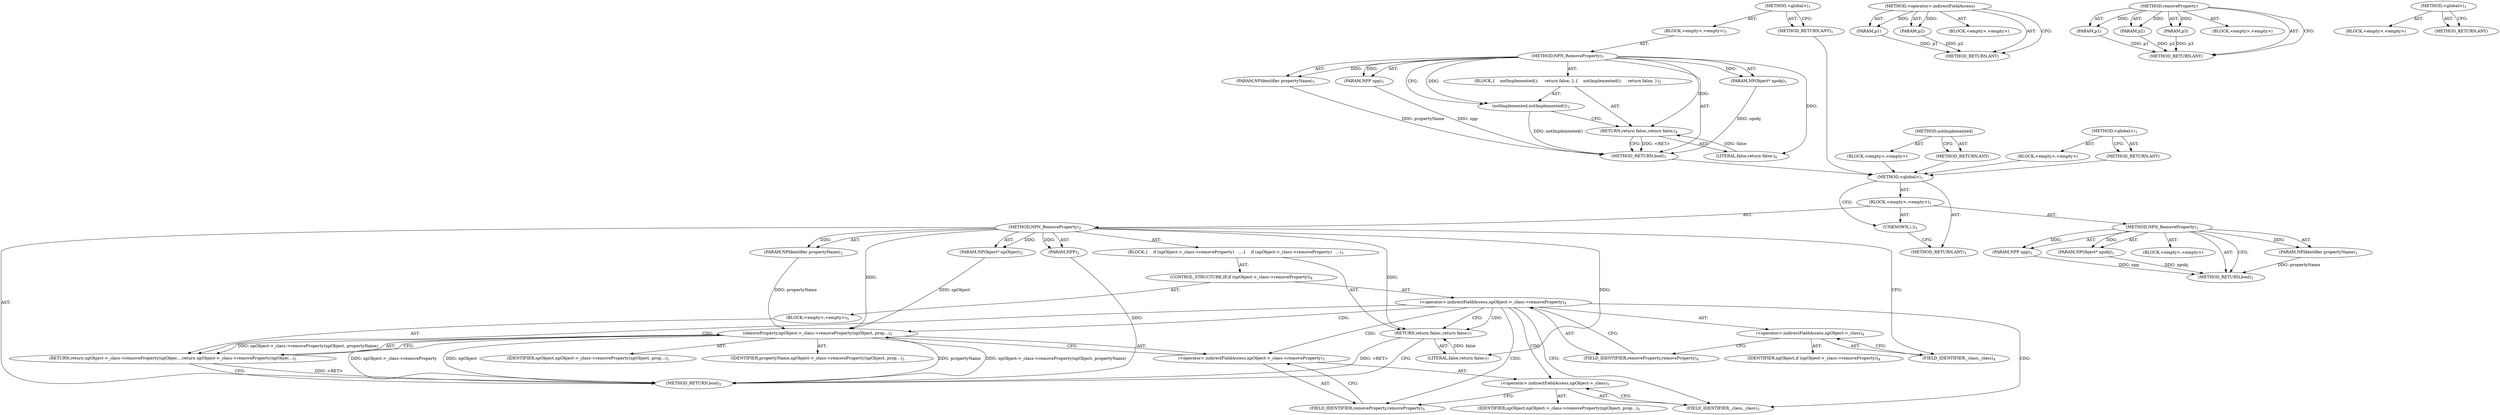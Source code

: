 digraph "NPN_RemoveProperty" {
vulnerable_6 [label=<(METHOD,&lt;global&gt;)<SUB>1</SUB>>];
vulnerable_7 [label=<(BLOCK,&lt;empty&gt;,&lt;empty&gt;)<SUB>1</SUB>>];
vulnerable_8 [label=<(METHOD,NPN_RemoveProperty)<SUB>1</SUB>>];
vulnerable_9 [label=<(PARAM,NPP npp)<SUB>1</SUB>>];
vulnerable_10 [label=<(PARAM,NPObject* npobj)<SUB>1</SUB>>];
vulnerable_11 [label=<(PARAM,NPIdentifier propertyName)<SUB>1</SUB>>];
vulnerable_12 [label=<(BLOCK,{
    notImplemented();
     return false;
 },{
    notImplemented();
     return false;
 })<SUB>2</SUB>>];
vulnerable_13 [label=<(notImplemented,notImplemented())<SUB>3</SUB>>];
vulnerable_14 [label=<(RETURN,return false;,return false;)<SUB>4</SUB>>];
vulnerable_15 [label=<(LITERAL,false,return false;)<SUB>4</SUB>>];
vulnerable_16 [label=<(METHOD_RETURN,bool)<SUB>1</SUB>>];
vulnerable_18 [label=<(METHOD_RETURN,ANY)<SUB>1</SUB>>];
vulnerable_39 [label=<(METHOD,notImplemented)>];
vulnerable_40 [label=<(BLOCK,&lt;empty&gt;,&lt;empty&gt;)>];
vulnerable_41 [label=<(METHOD_RETURN,ANY)>];
vulnerable_33 [label=<(METHOD,&lt;global&gt;)<SUB>1</SUB>>];
vulnerable_34 [label=<(BLOCK,&lt;empty&gt;,&lt;empty&gt;)>];
vulnerable_35 [label=<(METHOD_RETURN,ANY)>];
fixed_6 [label=<(METHOD,&lt;global&gt;)<SUB>1</SUB>>];
fixed_7 [label=<(BLOCK,&lt;empty&gt;,&lt;empty&gt;)<SUB>1</SUB>>];
fixed_8 [label=<(METHOD,NPN_RemoveProperty)<SUB>1</SUB>>];
fixed_9 [label=<(PARAM,NPP npp)<SUB>1</SUB>>];
fixed_10 [label=<(PARAM,NPObject* npobj)<SUB>1</SUB>>];
fixed_11 [label=<(PARAM,NPIdentifier propertyName)<SUB>1</SUB>>];
fixed_12 [label=<(BLOCK,&lt;empty&gt;,&lt;empty&gt;)>];
fixed_13 [label=<(METHOD_RETURN,bool)<SUB>1</SUB>>];
fixed_15 [label=<(UNKNOWN,),))<SUB>1</SUB>>];
fixed_16 [label=<(METHOD,NPN_RemoveProperty)<SUB>2</SUB>>];
fixed_17 [label=<(PARAM,NPP)<SUB>2</SUB>>];
fixed_18 [label=<(PARAM,NPObject* npObject)<SUB>2</SUB>>];
fixed_19 [label=<(PARAM,NPIdentifier propertyName)<SUB>2</SUB>>];
fixed_20 [label=<(BLOCK,{
    if (npObject-&gt;_class-&gt;removeProperty)
   ...,{
    if (npObject-&gt;_class-&gt;removeProperty)
   ...)<SUB>3</SUB>>];
fixed_21 [label=<(CONTROL_STRUCTURE,IF,if (npObject-&gt;_class-&gt;removeProperty))<SUB>4</SUB>>];
fixed_22 [label=<(&lt;operator&gt;.indirectFieldAccess,npObject-&gt;_class-&gt;removeProperty)<SUB>4</SUB>>];
fixed_23 [label=<(&lt;operator&gt;.indirectFieldAccess,npObject-&gt;_class)<SUB>4</SUB>>];
fixed_24 [label=<(IDENTIFIER,npObject,if (npObject-&gt;_class-&gt;removeProperty))<SUB>4</SUB>>];
fixed_25 [label=<(FIELD_IDENTIFIER,_class,_class)<SUB>4</SUB>>];
fixed_26 [label=<(FIELD_IDENTIFIER,removeProperty,removeProperty)<SUB>4</SUB>>];
fixed_27 [label=<(BLOCK,&lt;empty&gt;,&lt;empty&gt;)<SUB>5</SUB>>];
fixed_28 [label=<(RETURN,return npObject-&gt;_class-&gt;removeProperty(npObjec...,return npObject-&gt;_class-&gt;removeProperty(npObjec...)<SUB>5</SUB>>];
fixed_29 [label=<(removeProperty,npObject-&gt;_class-&gt;removeProperty(npObject, prop...)<SUB>5</SUB>>];
fixed_30 [label=<(&lt;operator&gt;.indirectFieldAccess,npObject-&gt;_class-&gt;removeProperty)<SUB>5</SUB>>];
fixed_31 [label=<(&lt;operator&gt;.indirectFieldAccess,npObject-&gt;_class)<SUB>5</SUB>>];
fixed_32 [label=<(IDENTIFIER,npObject,npObject-&gt;_class-&gt;removeProperty(npObject, prop...)<SUB>5</SUB>>];
fixed_33 [label=<(FIELD_IDENTIFIER,_class,_class)<SUB>5</SUB>>];
fixed_34 [label=<(FIELD_IDENTIFIER,removeProperty,removeProperty)<SUB>5</SUB>>];
fixed_35 [label=<(IDENTIFIER,npObject,npObject-&gt;_class-&gt;removeProperty(npObject, prop...)<SUB>5</SUB>>];
fixed_36 [label=<(IDENTIFIER,propertyName,npObject-&gt;_class-&gt;removeProperty(npObject, prop...)<SUB>5</SUB>>];
fixed_37 [label=<(RETURN,return false;,return false;)<SUB>7</SUB>>];
fixed_38 [label=<(LITERAL,false,return false;)<SUB>7</SUB>>];
fixed_39 [label=<(METHOD_RETURN,bool)<SUB>2</SUB>>];
fixed_41 [label=<(METHOD_RETURN,ANY)<SUB>1</SUB>>];
fixed_62 [label=<(METHOD,&lt;operator&gt;.indirectFieldAccess)>];
fixed_63 [label=<(PARAM,p1)>];
fixed_64 [label=<(PARAM,p2)>];
fixed_65 [label=<(BLOCK,&lt;empty&gt;,&lt;empty&gt;)>];
fixed_66 [label=<(METHOD_RETURN,ANY)>];
fixed_67 [label=<(METHOD,removeProperty)>];
fixed_68 [label=<(PARAM,p1)>];
fixed_69 [label=<(PARAM,p2)>];
fixed_70 [label=<(PARAM,p3)>];
fixed_71 [label=<(BLOCK,&lt;empty&gt;,&lt;empty&gt;)>];
fixed_72 [label=<(METHOD_RETURN,ANY)>];
fixed_56 [label=<(METHOD,&lt;global&gt;)<SUB>1</SUB>>];
fixed_57 [label=<(BLOCK,&lt;empty&gt;,&lt;empty&gt;)>];
fixed_58 [label=<(METHOD_RETURN,ANY)>];
vulnerable_6 -> vulnerable_7  [key=0, label="AST: "];
vulnerable_6 -> vulnerable_18  [key=0, label="AST: "];
vulnerable_6 -> vulnerable_18  [key=1, label="CFG: "];
vulnerable_7 -> vulnerable_8  [key=0, label="AST: "];
vulnerable_8 -> vulnerable_9  [key=0, label="AST: "];
vulnerable_8 -> vulnerable_9  [key=1, label="DDG: "];
vulnerable_8 -> vulnerable_10  [key=0, label="AST: "];
vulnerable_8 -> vulnerable_10  [key=1, label="DDG: "];
vulnerable_8 -> vulnerable_11  [key=0, label="AST: "];
vulnerable_8 -> vulnerable_11  [key=1, label="DDG: "];
vulnerable_8 -> vulnerable_12  [key=0, label="AST: "];
vulnerable_8 -> vulnerable_16  [key=0, label="AST: "];
vulnerable_8 -> vulnerable_13  [key=0, label="CFG: "];
vulnerable_8 -> vulnerable_13  [key=1, label="DDG: "];
vulnerable_8 -> vulnerable_14  [key=0, label="DDG: "];
vulnerable_8 -> vulnerable_15  [key=0, label="DDG: "];
vulnerable_9 -> vulnerable_16  [key=0, label="DDG: npp"];
vulnerable_10 -> vulnerable_16  [key=0, label="DDG: npobj"];
vulnerable_11 -> vulnerable_16  [key=0, label="DDG: propertyName"];
vulnerable_12 -> vulnerable_13  [key=0, label="AST: "];
vulnerable_12 -> vulnerable_14  [key=0, label="AST: "];
vulnerable_13 -> vulnerable_14  [key=0, label="CFG: "];
vulnerable_13 -> vulnerable_16  [key=0, label="DDG: notImplemented()"];
vulnerable_14 -> vulnerable_15  [key=0, label="AST: "];
vulnerable_14 -> vulnerable_16  [key=0, label="CFG: "];
vulnerable_14 -> vulnerable_16  [key=1, label="DDG: &lt;RET&gt;"];
vulnerable_15 -> vulnerable_14  [key=0, label="DDG: false"];
vulnerable_16 -> fixed_6  [key=0];
vulnerable_18 -> fixed_6  [key=0];
vulnerable_39 -> vulnerable_40  [key=0, label="AST: "];
vulnerable_39 -> vulnerable_41  [key=0, label="AST: "];
vulnerable_39 -> vulnerable_41  [key=1, label="CFG: "];
vulnerable_40 -> fixed_6  [key=0];
vulnerable_41 -> fixed_6  [key=0];
vulnerable_33 -> vulnerable_34  [key=0, label="AST: "];
vulnerable_33 -> vulnerable_35  [key=0, label="AST: "];
vulnerable_33 -> vulnerable_35  [key=1, label="CFG: "];
vulnerable_34 -> fixed_6  [key=0];
vulnerable_35 -> fixed_6  [key=0];
fixed_6 -> fixed_7  [key=0, label="AST: "];
fixed_6 -> fixed_41  [key=0, label="AST: "];
fixed_6 -> fixed_15  [key=0, label="CFG: "];
fixed_7 -> fixed_8  [key=0, label="AST: "];
fixed_7 -> fixed_15  [key=0, label="AST: "];
fixed_7 -> fixed_16  [key=0, label="AST: "];
fixed_8 -> fixed_9  [key=0, label="AST: "];
fixed_8 -> fixed_9  [key=1, label="DDG: "];
fixed_8 -> fixed_10  [key=0, label="AST: "];
fixed_8 -> fixed_10  [key=1, label="DDG: "];
fixed_8 -> fixed_11  [key=0, label="AST: "];
fixed_8 -> fixed_11  [key=1, label="DDG: "];
fixed_8 -> fixed_12  [key=0, label="AST: "];
fixed_8 -> fixed_13  [key=0, label="AST: "];
fixed_8 -> fixed_13  [key=1, label="CFG: "];
fixed_9 -> fixed_13  [key=0, label="DDG: npp"];
fixed_10 -> fixed_13  [key=0, label="DDG: npobj"];
fixed_11 -> fixed_13  [key=0, label="DDG: propertyName"];
fixed_15 -> fixed_41  [key=0, label="CFG: "];
fixed_16 -> fixed_17  [key=0, label="AST: "];
fixed_16 -> fixed_17  [key=1, label="DDG: "];
fixed_16 -> fixed_18  [key=0, label="AST: "];
fixed_16 -> fixed_18  [key=1, label="DDG: "];
fixed_16 -> fixed_19  [key=0, label="AST: "];
fixed_16 -> fixed_19  [key=1, label="DDG: "];
fixed_16 -> fixed_20  [key=0, label="AST: "];
fixed_16 -> fixed_39  [key=0, label="AST: "];
fixed_16 -> fixed_25  [key=0, label="CFG: "];
fixed_16 -> fixed_37  [key=0, label="DDG: "];
fixed_16 -> fixed_38  [key=0, label="DDG: "];
fixed_16 -> fixed_29  [key=0, label="DDG: "];
fixed_17 -> fixed_39  [key=0, label="DDG: "];
fixed_18 -> fixed_29  [key=0, label="DDG: npObject"];
fixed_19 -> fixed_29  [key=0, label="DDG: propertyName"];
fixed_20 -> fixed_21  [key=0, label="AST: "];
fixed_20 -> fixed_37  [key=0, label="AST: "];
fixed_21 -> fixed_22  [key=0, label="AST: "];
fixed_21 -> fixed_27  [key=0, label="AST: "];
fixed_22 -> fixed_23  [key=0, label="AST: "];
fixed_22 -> fixed_26  [key=0, label="AST: "];
fixed_22 -> fixed_33  [key=0, label="CFG: "];
fixed_22 -> fixed_33  [key=1, label="CDG: "];
fixed_22 -> fixed_37  [key=0, label="CFG: "];
fixed_22 -> fixed_37  [key=1, label="CDG: "];
fixed_22 -> fixed_30  [key=0, label="CDG: "];
fixed_22 -> fixed_29  [key=0, label="CDG: "];
fixed_22 -> fixed_34  [key=0, label="CDG: "];
fixed_22 -> fixed_28  [key=0, label="CDG: "];
fixed_22 -> fixed_31  [key=0, label="CDG: "];
fixed_23 -> fixed_24  [key=0, label="AST: "];
fixed_23 -> fixed_25  [key=0, label="AST: "];
fixed_23 -> fixed_26  [key=0, label="CFG: "];
fixed_25 -> fixed_23  [key=0, label="CFG: "];
fixed_26 -> fixed_22  [key=0, label="CFG: "];
fixed_27 -> fixed_28  [key=0, label="AST: "];
fixed_28 -> fixed_29  [key=0, label="AST: "];
fixed_28 -> fixed_39  [key=0, label="CFG: "];
fixed_28 -> fixed_39  [key=1, label="DDG: &lt;RET&gt;"];
fixed_29 -> fixed_30  [key=0, label="AST: "];
fixed_29 -> fixed_35  [key=0, label="AST: "];
fixed_29 -> fixed_36  [key=0, label="AST: "];
fixed_29 -> fixed_28  [key=0, label="CFG: "];
fixed_29 -> fixed_28  [key=1, label="DDG: npObject-&gt;_class-&gt;removeProperty(npObject, propertyName)"];
fixed_29 -> fixed_39  [key=0, label="DDG: npObject-&gt;_class-&gt;removeProperty"];
fixed_29 -> fixed_39  [key=1, label="DDG: npObject"];
fixed_29 -> fixed_39  [key=2, label="DDG: propertyName"];
fixed_29 -> fixed_39  [key=3, label="DDG: npObject-&gt;_class-&gt;removeProperty(npObject, propertyName)"];
fixed_30 -> fixed_31  [key=0, label="AST: "];
fixed_30 -> fixed_34  [key=0, label="AST: "];
fixed_30 -> fixed_29  [key=0, label="CFG: "];
fixed_31 -> fixed_32  [key=0, label="AST: "];
fixed_31 -> fixed_33  [key=0, label="AST: "];
fixed_31 -> fixed_34  [key=0, label="CFG: "];
fixed_33 -> fixed_31  [key=0, label="CFG: "];
fixed_34 -> fixed_30  [key=0, label="CFG: "];
fixed_37 -> fixed_38  [key=0, label="AST: "];
fixed_37 -> fixed_39  [key=0, label="CFG: "];
fixed_37 -> fixed_39  [key=1, label="DDG: &lt;RET&gt;"];
fixed_38 -> fixed_37  [key=0, label="DDG: false"];
fixed_62 -> fixed_63  [key=0, label="AST: "];
fixed_62 -> fixed_63  [key=1, label="DDG: "];
fixed_62 -> fixed_65  [key=0, label="AST: "];
fixed_62 -> fixed_64  [key=0, label="AST: "];
fixed_62 -> fixed_64  [key=1, label="DDG: "];
fixed_62 -> fixed_66  [key=0, label="AST: "];
fixed_62 -> fixed_66  [key=1, label="CFG: "];
fixed_63 -> fixed_66  [key=0, label="DDG: p1"];
fixed_64 -> fixed_66  [key=0, label="DDG: p2"];
fixed_67 -> fixed_68  [key=0, label="AST: "];
fixed_67 -> fixed_68  [key=1, label="DDG: "];
fixed_67 -> fixed_71  [key=0, label="AST: "];
fixed_67 -> fixed_69  [key=0, label="AST: "];
fixed_67 -> fixed_69  [key=1, label="DDG: "];
fixed_67 -> fixed_72  [key=0, label="AST: "];
fixed_67 -> fixed_72  [key=1, label="CFG: "];
fixed_67 -> fixed_70  [key=0, label="AST: "];
fixed_67 -> fixed_70  [key=1, label="DDG: "];
fixed_68 -> fixed_72  [key=0, label="DDG: p1"];
fixed_69 -> fixed_72  [key=0, label="DDG: p2"];
fixed_70 -> fixed_72  [key=0, label="DDG: p3"];
fixed_56 -> fixed_57  [key=0, label="AST: "];
fixed_56 -> fixed_58  [key=0, label="AST: "];
fixed_56 -> fixed_58  [key=1, label="CFG: "];
}
